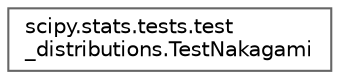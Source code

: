 digraph "Graphical Class Hierarchy"
{
 // LATEX_PDF_SIZE
  bgcolor="transparent";
  edge [fontname=Helvetica,fontsize=10,labelfontname=Helvetica,labelfontsize=10];
  node [fontname=Helvetica,fontsize=10,shape=box,height=0.2,width=0.4];
  rankdir="LR";
  Node0 [id="Node000000",label="scipy.stats.tests.test\l_distributions.TestNakagami",height=0.2,width=0.4,color="grey40", fillcolor="white", style="filled",URL="$df/dbe/classscipy_1_1stats_1_1tests_1_1test__distributions_1_1TestNakagami.html",tooltip=" "];
}
